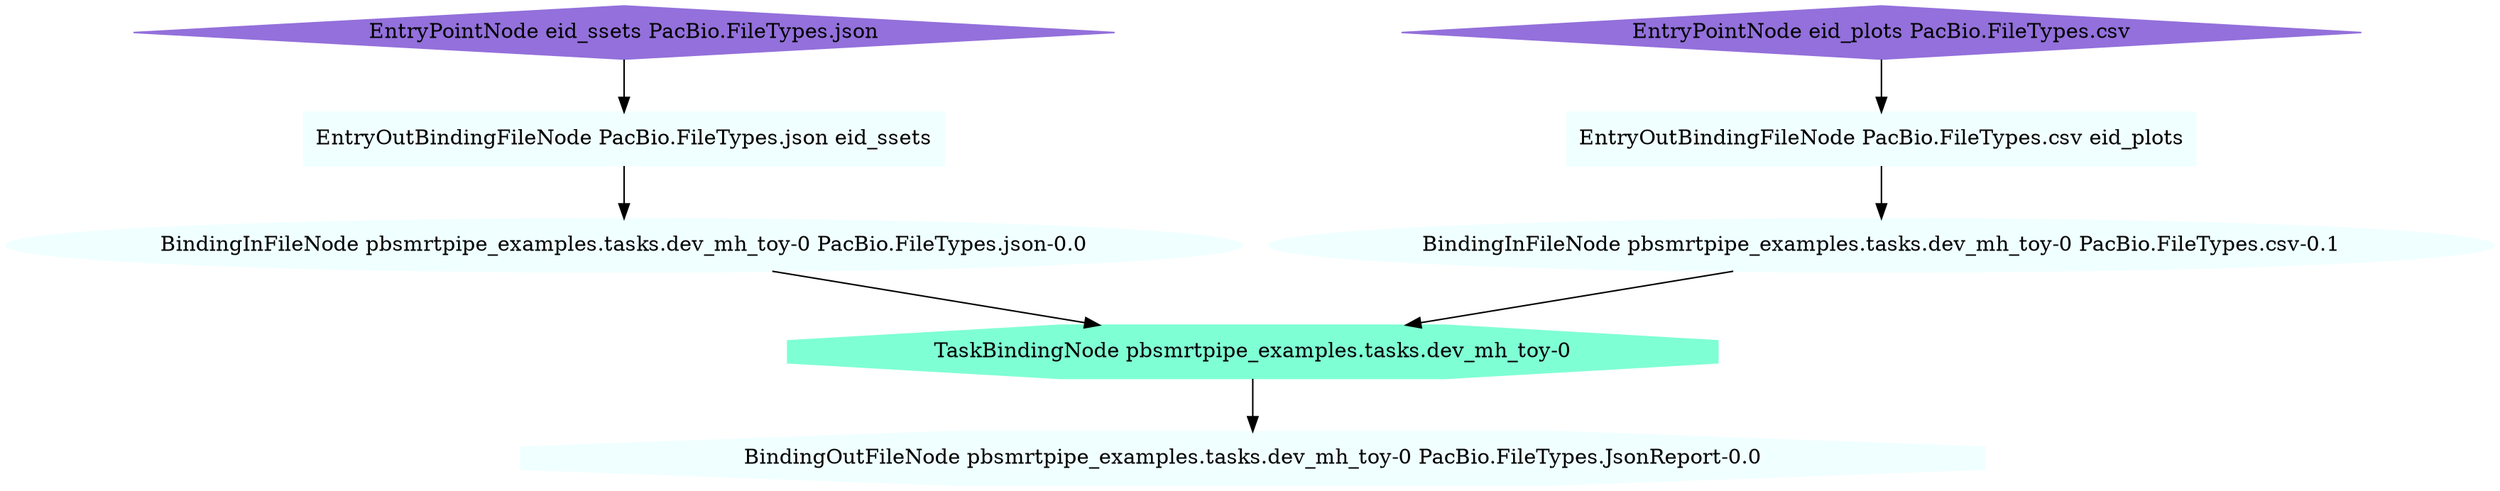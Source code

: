 strict digraph G {
"TaskBindingNode pbsmrtpipe_examples.tasks.dev_mh_toy-0" [ color=aquamarine style=filled fillcolor=aquamarine shape=octagon ] ;
"EntryPointNode eid_plots PacBio.FileTypes.csv" [ color=mediumpurple style=filled fillcolor=mediumpurple shape=diamond ] ;
"EntryOutBindingFileNode PacBio.FileTypes.json eid_ssets" [ color=azure style=filled fillcolor=azure shape=rectangle ] ;
"EntryPointNode eid_ssets PacBio.FileTypes.json" [ color=mediumpurple style=filled fillcolor=mediumpurple shape=diamond ] ;
"BindingInFileNode pbsmrtpipe_examples.tasks.dev_mh_toy-0 PacBio.FileTypes.json-0.0" [ color=azure style=filled fillcolor=azure shape=ellipse ] ;
"BindingInFileNode pbsmrtpipe_examples.tasks.dev_mh_toy-0 PacBio.FileTypes.csv-0.1" [ color=azure style=filled fillcolor=azure shape=ellipse ] ;
"EntryOutBindingFileNode PacBio.FileTypes.csv eid_plots" [ color=azure style=filled fillcolor=azure shape=rectangle ] ;
"BindingOutFileNode pbsmrtpipe_examples.tasks.dev_mh_toy-0 PacBio.FileTypes.JsonReport-0.0" [ color=azure style=filled fillcolor=azure shape=octagon ] ;
"TaskBindingNode pbsmrtpipe_examples.tasks.dev_mh_toy-0" -> "BindingOutFileNode pbsmrtpipe_examples.tasks.dev_mh_toy-0 PacBio.FileTypes.JsonReport-0.0" ;
"EntryPointNode eid_plots PacBio.FileTypes.csv" -> "EntryOutBindingFileNode PacBio.FileTypes.csv eid_plots" ;
"EntryOutBindingFileNode PacBio.FileTypes.json eid_ssets" -> "BindingInFileNode pbsmrtpipe_examples.tasks.dev_mh_toy-0 PacBio.FileTypes.json-0.0" ;
"EntryPointNode eid_ssets PacBio.FileTypes.json" -> "EntryOutBindingFileNode PacBio.FileTypes.json eid_ssets" ;
"BindingInFileNode pbsmrtpipe_examples.tasks.dev_mh_toy-0 PacBio.FileTypes.json-0.0" -> "TaskBindingNode pbsmrtpipe_examples.tasks.dev_mh_toy-0" ;
"BindingInFileNode pbsmrtpipe_examples.tasks.dev_mh_toy-0 PacBio.FileTypes.csv-0.1" -> "TaskBindingNode pbsmrtpipe_examples.tasks.dev_mh_toy-0" ;
"EntryOutBindingFileNode PacBio.FileTypes.csv eid_plots" -> "BindingInFileNode pbsmrtpipe_examples.tasks.dev_mh_toy-0 PacBio.FileTypes.csv-0.1" ;
}